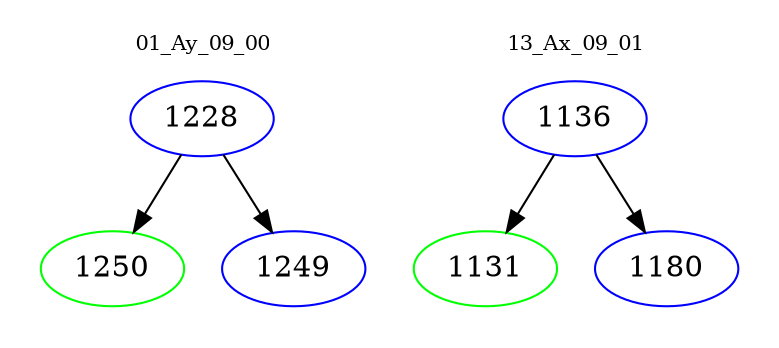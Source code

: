 digraph{
subgraph cluster_0 {
color = white
label = "01_Ay_09_00";
fontsize=10;
T0_1228 [label="1228", color="blue"]
T0_1228 -> T0_1250 [color="black"]
T0_1250 [label="1250", color="green"]
T0_1228 -> T0_1249 [color="black"]
T0_1249 [label="1249", color="blue"]
}
subgraph cluster_1 {
color = white
label = "13_Ax_09_01";
fontsize=10;
T1_1136 [label="1136", color="blue"]
T1_1136 -> T1_1131 [color="black"]
T1_1131 [label="1131", color="green"]
T1_1136 -> T1_1180 [color="black"]
T1_1180 [label="1180", color="blue"]
}
}
